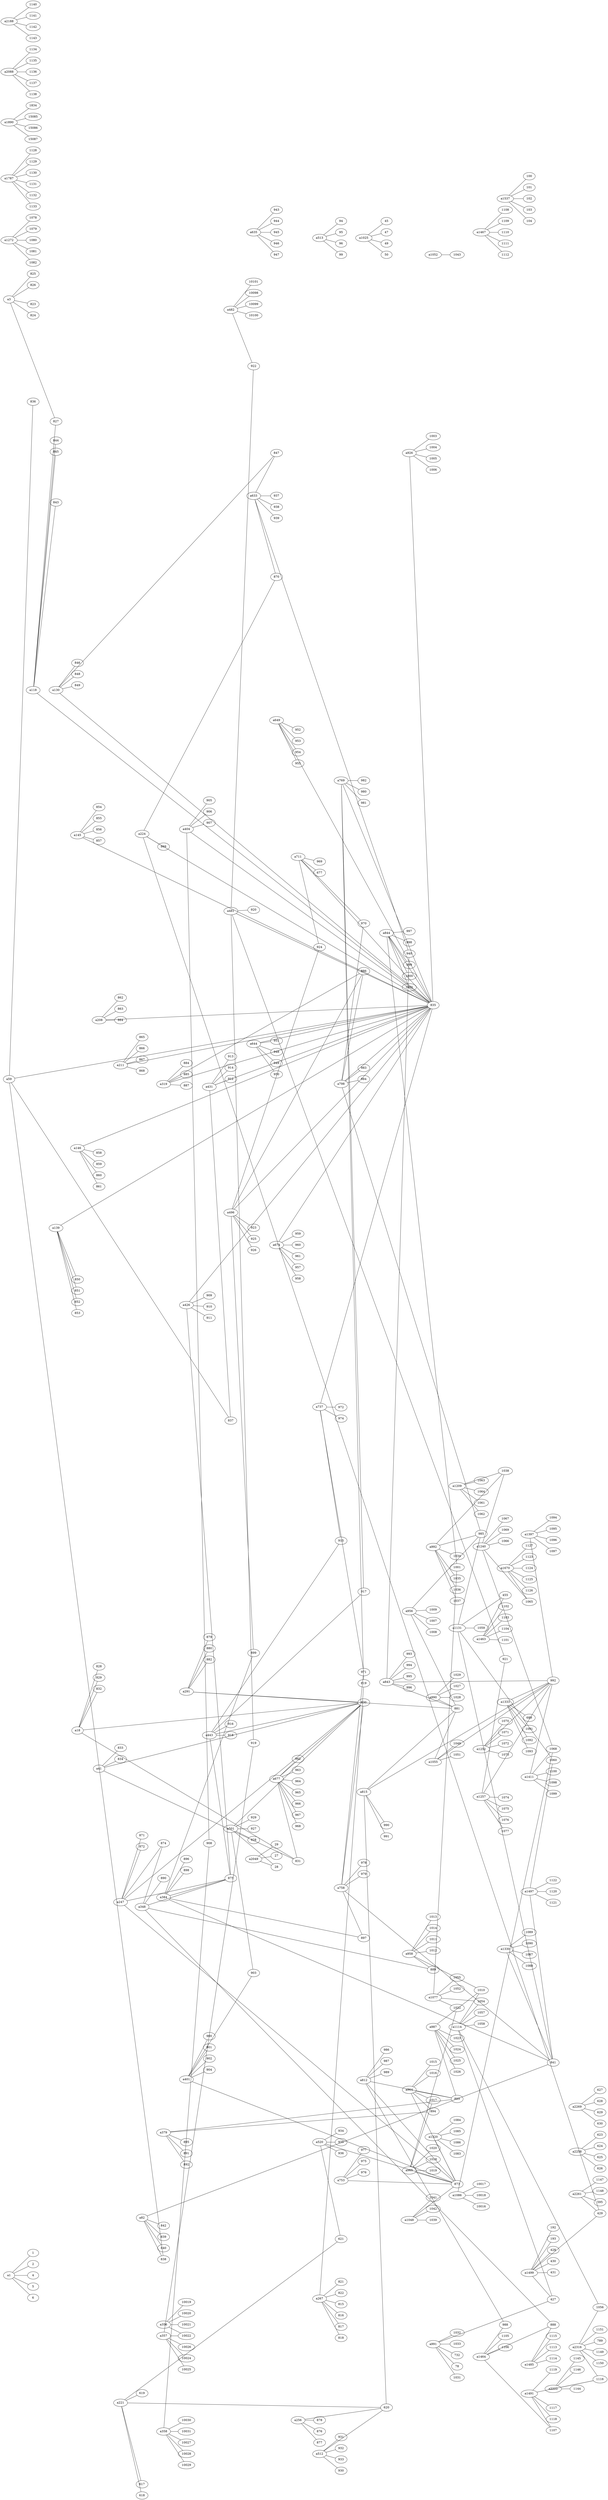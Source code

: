 strict graph  {
rankdir=LR;
splines=false;
a1 [date="4-2-1656", date_year=1656, nodeType=MARRIAGE_ACT, x="1162.8374771255285", y="-270.60106187572603"];
a3 [date="28-2-1656", date_year=1656, nodeType=MARRIAGE_ACT, x="395.0839399777151", y="1215.9357418215475"];
a18 [date="12-2-1657", date_year=1657, nodeType=MARRIAGE_ACT, x="-336.2658655195412", y="-189.06561343778077"];
a41 [date="28-7-1658", date_year=1658, nodeType=MARRIAGE_ACT, x="-234.6565651308664", y="-288.06565781788595"];
a59 [date="20-4-1659", date_year=1659, nodeType=MARRIAGE_ACT, x="381.2979668983057", y="-638.311721463952"];
a82 [date="20-1-1660", date_year=1660, nodeType=MARRIAGE_ACT, x="570.2288547401499", y="-651.5505362615447"];
a118 [date="17-8-1661", date_year=1661, nodeType=MARRIAGE_ACT, x="-426.08219604401677", y="611.5681069828435"];
a130 [date="14-2-1662", date_year=1662, nodeType=MARRIAGE_ACT, x="425.1033826595807", y="-614.2616440940843"];
a139 [date="6-8-1662", date_year=1662, nodeType=MARRIAGE_ACT, x="-472.8779526336558", y="593.7242721326995"];
a145 [date="9-4-1663", date_year=1663, nodeType=MARRIAGE_ACT, x="1145.5454385739417", y="-445.962530362852"];
a146 [date="9-4-1663", date_year=1663, nodeType=MARRIAGE_ACT, x="1056.9923352093206", y="-446.24999627667955"];
a208 [date="13-12-1665", date_year=1665, nodeType=MARRIAGE_ACT, x="320.7015997125468", y="1237.9174265703982"];
a211 [date="7-1-1666", date_year=1666, nodeType=MARRIAGE_ACT, x="-381.2447363160336", y="-49.84140376900814"];
a221 [date="23-9-1666", date_year=1666, nodeType=MARRIAGE_ACT, x="681.9309744453387", y="1114.000434758109"];
a224 [date="14-3-1667", date_year=1667, nodeType=MARRIAGE_ACT, x="-453.15473613786037", y="120.14455198023364"];
a247 [date="4-10-1668", date_year=1668, nodeType=MARRIAGE_ACT, x="1431.3603419207616", y="116.74713180875125"];
a256 [date="1-7-1669", date_year=1669, nodeType=MARRIAGE_ACT, x="-75.24500938464143", y="1149.1381782444514"];
a267 [date="25-2-1670", date_year=1670, nodeType=MARRIAGE_ACT, x="756.209585390214", y="-608.4319691903032"];
a291 [date="13-7-1671", date_year=1671, nodeType=MARRIAGE_ACT, x="1356.780823674696", y="557.6083098311532"];
a319 [date="20-9-1673", date_year=1673, nodeType=MARRIAGE_ACT, x="-482.20705688095666", y="536.8760163019278"];
a348 [date="20-12-1674", date_year=1674, nodeType=MARRIAGE_ACT, x="1448.7428541105287", y="156.78943643793352"];
a356 [date="25-2-1675", date_year=1675, nodeType=MARRIAGE_ACT, x="-207.2296217998205", y="908.7359883364278"];
a357 [date="25-2-1675", date_year=1675, nodeType=MARRIAGE_ACT, x="1020.054712362867", y="1082.197156078246"];
a358 [date="26-2-1675", date_year=1675, nodeType=MARRIAGE_ACT, x="1244.8046601162605", y="-172.17848644334146"];
a379 [date="19-4-1676", date_year=1676, nodeType=MARRIAGE_ACT, x="713.1752932556482", y="-636.9501201118479"];
a384 [date="17-8-1676", date_year=1676, nodeType=MARRIAGE_ACT, x="1408.7234333376882", y="2.7194444772208612"];
a401 [date="22-4-1677", date_year=1677, nodeType=MARRIAGE_ACT, x="532.5743104197388", y="-532.649459971467"];
a404 [date="30-5-1677", date_year=1677, nodeType=MARRIAGE_ACT, x="-432.2682501459956", y="400.8544591873514"];
a426 [date="28-12-1677", date_year=1677, nodeType=MARRIAGE_ACT, x="1333.9786709461823", y="-122.0537671545166"];
a431 [date="14-3-1678", date_year=1678, nodeType=MARRIAGE_ACT, x="-107.2616386117146", y="-397.8810675478836"];
a443 [date="20-7-1678", date_year=1678, nodeType=MARRIAGE_ACT, x="187.80199168483995", y="-614.0824900092234"];
a481 [date="11-5-1679", date_year=1679, nodeType=MARRIAGE_ACT, x="-342.7160219747267", y="697.3489877755763"];
a482 [date="11-5-1679", date_year=1679, nodeType=MARRIAGE_ACT, x="1198.4567838792711", y="976.0829968921236"];
a496 [date="18-9-1679", date_year=1679, nodeType=MARRIAGE_ACT, x="532.3565342281361", y="1300.0"];
a501 [date="22-11-1679", date_year=1679, nodeType=MARRIAGE_ACT, x="1309.6850071732583", y="308.32793726992577"];
a512 [date="9-5-1680", date_year=1680, nodeType=MARRIAGE_ACT, x="1136.5588425125543", y="1105.6791456349988"];
a513 [date="23-6-1680", date_year=1680, nodeType=MARRIAGE_ACT, x="-224.46416470738893", y="-430.126074530118"];
a520 [date="16-7-1680", date_year=1680, nodeType=MARRIAGE_ACT, x="-290.0809389962126", y="765.2829036616613"];
a633 [date="1-8-1683", date_year=1683, nodeType=MARRIAGE_ACT, x="-486.7602265685332", y="379.3476193046328"];
a635 [date="9-9-1683", date_year=1683, nodeType=MARRIAGE_ACT, x="1084.7732067274255", y="1118.0734789126232"];
a644 [date="27-12-1683", date_year=1683, nodeType=MARRIAGE_ACT, x="1376.957680877856", y="697.9123223204856"];
a649 [date="7-2-1684", date_year=1684, nodeType=MARRIAGE_ACT, x="-370.04709057436753", y="91.58670923523908"];
a674 [date="28-8-1684", date_year=1684, nodeType=MARRIAGE_ACT, x="-278.187137672773", y="940.0437249856005"];
a677 [date="2-9-1684", date_year=1684, nodeType=MARRIAGE_ACT, x="1372.1410577187617", y="-63.317902833197024"];
a711 [date="28-8-1685", date_year=1685, nodeType=MARRIAGE_ACT, x="789.0205873703865", y="1214.9083647136006"];
a737 [date="22-6-1686", date_year=1686, nodeType=MARRIAGE_ACT, x="219.66702424693415", y="-516.1890592087353"];
a753 [date="19-1-1687", date_year=1687, nodeType=MARRIAGE_ACT, x="-181.8559592468174", y="1083.6227809641737"];
a758 [date="26-2-1687", date_year=1687, nodeType=MARRIAGE_ACT, x="176.46659073945295", y="-598.4609129868647"];
a769 [date="19-5-1687", date_year=1687, nodeType=MARRIAGE_ACT, x="973.9276007121077", y="-533.6038437767875"];
a798 [date="27-11-1687", date_year=1687, nodeType=MARRIAGE_ACT, x="1303.3492124447287", y="735.5796607176139"];
a812 [date="27-4-1688", date_year=1688, nodeType=MARRIAGE_ACT, x="872.5969171154101", y="-559.0612433232958"];
a815 [date="3-5-1688", date_year=1688, nodeType=MARRIAGE_ACT, x="-392.0189027545654", y="38.39921464677889"];
a843 [date="26-7-1689", date_year=1689, nodeType=MARRIAGE_ACT, x="-404.45144835459087", y="-112.70551722726901"];
a844 [date="9-8-1689", date_year=1689, nodeType=MARRIAGE_ACT, x="1238.8051164988015", y="608.0329479378693"];
a926 [date="29-11-1691", date_year=1691, nodeType=MARRIAGE_ACT, x="-230.3229784308886", y="-160.96573908199974"];
a956 [date="30-5-1693", date_year=1693, nodeType=MARRIAGE_ACT, x="510.12189739767814", y="1210.0029607045635"];
a958 [date="12-7-1693", date_year=1693, nodeType=MARRIAGE_ACT, x="-456.48217869290545", y="215.06076981550873"];
a964 [date="11-8-1693", date_year=1693, nodeType=MARRIAGE_ACT, x="230.36077955961377", y="1255.7481687862596"];
a965 [date="11-8-1693", date_year=1693, nodeType=MARRIAGE_ACT, x="1063.2806381071373", y="1118.7310001373548"];
a987 [date="3-5-1694", date_year=1694, nodeType=MARRIAGE_ACT, x="-91.52913829349234", y="1017.9940928336177"];
a990 [date="9-6-1694", date_year=1694, nodeType=MARRIAGE_ACT, x="202.88671645012732", y="1162.061074883725"];
a991 [date="17-6-1694", date_year=1694, nodeType=MARRIAGE_ACT, x="1383.6672668735505", y="320.5975705024081"];
a992 [date="26-7-1694", date_year=1694, nodeType=MARRIAGE_ACT, x="1304.515321248687", y="-304.3846802574476"];
a1025 [date="27-5-1688", date_year=1688, nodeType=MARRIAGE_ACT, x="498.9049925503757", y="-643.1494691118064"];
a1048 [date="29-3-1693", date_year=1693, nodeType=MARRIAGE_ACT, x="24.12679269880755", y="1175.959756305528"];
a1052 [date="19-3-1694", date_year=1694, nodeType=MARRIAGE_ACT, x="736.3256565352426", y="1241.630425669043"];
a1055 [date="29-9-1694", date_year=1694, nodeType=MARRIAGE_ACT, x="-444.44966261774823", y="525.8252076824135"];
a1077 [date="18-6-1699", date_year=1699, nodeType=MARRIAGE_ACT, x="1157.5964881488903", y="970.6239100252317"];
a1086 [date="17-10-1795", date_year=1795, nodeType=MARRIAGE_ACT, x="-110.19785391969856", y="931.5518126980727"];
a1114 [date="27-11-1696", date_year=1696, nodeType=MARRIAGE_ACT, x="1365.0944481620159", y="819.9452807067136"];
a1131 [date="28-9-1697", date_year=1697, nodeType=MARRIAGE_ACT, x="1440.4677539013687", y="284.82420249759986"];
a1209 [date="31-5-1700", date_year=1700, nodeType=MARRIAGE_ACT, x="1192.6020373768538", y="1047.8989672304688"];
a1240 [date="13-5-1701", date_year=1701, nodeType=MARRIAGE_ACT, x="243.67415445841698", y="-636.9519771577359"];
a1252 [date="23-11-1701", date_year=1701, nodeType=MARRIAGE_ACT, x="-451.5017434131139", y="316.10977244791616"];
a1257 [date="15-12-1701", date_year=1701, nodeType=MARRIAGE_ACT, x="837.2338736265039", y="1177.520953961586"];
a1272 [date="2-8-1702", date_year=1702, nodeType=MARRIAGE_ACT, x="600.8469250433093", y="-571.5732038864113"];
a1320 [date="13-10-1703", date_year=1703, nodeType=MARRIAGE_ACT, x="656.900772052939", y="1248.325256358279"];
a1330 [date="15-2-1704", date_year=1704, nodeType=MARRIAGE_ACT, x="-14.72682026142536", y="1031.215133833691"];
a1333 [date="7-4-1704", date_year=1704, nodeType=MARRIAGE_ACT, x="1181.1588491609903", y="-345.9771314073107"];
a1397 [date="19-3-1706", date_year=1706, nodeType=MARRIAGE_ACT, x="-276.7343000360489", y="-339.5457817330316"];
a1411 [date="6-7-1706", date_year=1706, nodeType=MARRIAGE_ACT, x="973.0906719961431", y="-456.33795946298255"];
a1463 [date="6-10-1707", date_year=1707, nodeType=MARRIAGE_ACT, x="1299.7366956056958", y="936.8621399401252"];
a1464 [date="25-10-1707", date_year=1707, nodeType=MARRIAGE_ACT, x="847.0707013637227", y="-594.0509442786529"];
a1467 [date="28-11-1707", date_year=1707, nodeType=MARRIAGE_ACT, x="1417.8570073754017", y="201.26103660344023"];
a1485 [date="13-5-1708", date_year=1708, nodeType=MARRIAGE_ACT, x="8.686540854542045", y="-438.4660902431217"];
a1491 [date="25-7-1708", date_year=1708, nodeType=MARRIAGE_ACT, x="-363.39009543212626", y="194.34334679687578"];
a1497 [date="8-7-1708", date_year=1708, nodeType=MARRIAGE_ACT, x="-372.6188463238607", y="269.8578781080521"];
a1499 [date="29-8-1708", date_year=1708, nodeType=MARRIAGE_ACT, x="74.4219163697527", y="1121.9911773315207"];
a1537 [date="12-5-1716", date_year=1716, nodeType=MARRIAGE_ACT, x="1293.7921174325766", y="853.6143726755433"];
a1670 [date="21-4-1716", date_year=1716, nodeType=MARRIAGE_ACT, x="963.8712716093571", y="-548.1750451694448"];
a1787 [date="18-5-1718", date_year=1718, nodeType=MARRIAGE_ACT, x="24.7032798083128", y="-529.6156374517363"];
a1890 [date="25-1-1720", date_year=1720, nodeType=MARRIAGE_ACT, x="123.86377139731587", y="1220.8739663291854"];
a2049 [date="11-9-1721", date_year=1721, nodeType=MARRIAGE_ACT, x="-379.34991351627764", y="735.1644094451183"];
a2088 [date="23-9-1726", date_year=1726, nodeType=MARRIAGE_ACT, x="1325.973562464169", y="760.9375498795735"];
a2188 [date="9-1-1729", date_year=1729, nodeType=MARRIAGE_ACT, x="1410.8993710853385", y="352.4361236237148"];
a2222 [date="18-2-1725", date_year=1725, nodeType=MARRIAGE_ACT, x="1442.9667973545925", y="540.5538469025873"];
a2258 [date="12-2-1730", date_year=1730, nodeType=MARRIAGE_ACT, x="-341.67705268297607", y="-309.8739390397768"];
a2261 [date="20-2-1730", date_year=1730, nodeType=MARRIAGE_ACT, x="330.73092612357357", y="-621.8403053529562"];
a2269 [date="19-3-1730", date_year=1730, nodeType=MARRIAGE_ACT, x="571.965990003884", y="1242.0256821529347"];
a2316 [date="29-7-1730", date_year=1730, nodeType=MARRIAGE_ACT, x="-117.78469057710788", y="-498.9484461609229"];
a3 -- a118  [style=invis, weight=1];
a18 -- a247  [style=invis, weight=1];
a18 -- a758  [style=invis, weight=1];
a18 -- a677  [style=invis, weight=2];
a18 -- a41  [style=invis, weight=2];
a18 -- a443  [style=invis, weight=1];
a18 -- a501  [style=invis, weight=1];
a18 -- a291  [style=invis, weight=1];
a41 -- a247  [style=invis, weight=1];
a41 -- a758  [style=invis, weight=1];
a41 -- a677  [style=invis, weight=2];
a41 -- a443  [style=invis, weight=1];
a41 -- a501  [style=invis, weight=1];
a41 -- a291  [style=invis, weight=1];
a59 -- a211  [style=invis, weight=1];
a59 -- a130  [style=invis, weight=1];
a59 -- a208  [style=invis, weight=1];
a59 -- a711  [style=invis, weight=1];
a59 -- a481  [style=invis, weight=1];
a59 -- a798  [style=invis, weight=1];
a59 -- a644  [style=invis, weight=1];
a59 -- a737  [style=invis, weight=1];
a59 -- a145  [style=invis, weight=1];
a59 -- a431  [style=invis, weight=2];
a59 -- a769  [style=invis, weight=1];
a59 -- a82  [style=invis, weight=1];
a59 -- a224  [style=invis, weight=1];
a59 -- a146  [style=invis, weight=1];
a59 -- a118  [style=invis, weight=1];
a59 -- a496  [style=invis, weight=1];
a59 -- a319  [style=invis, weight=1];
a59 -- a426  [style=invis, weight=1];
a59 -- a674  [style=invis, weight=1];
a59 -- a649  [style=invis, weight=1];
a59 -- a926  [style=invis, weight=1];
a59 -- a139  [style=invis, weight=1];
a59 -- a844  [style=invis, weight=1];
a59 -- a404  [style=invis, weight=1];
a82 -- a1330  [style=invis, weight=1];
a82 -- a384  [style=invis, weight=1];
a82 -- a758  [style=invis, weight=1];
a82 -- a1131  [style=invis, weight=1];
a82 -- a1497  [style=invis, weight=1];
a118 -- a211  [style=invis, weight=1];
a118 -- a130  [style=invis, weight=1];
a118 -- a208  [style=invis, weight=1];
a118 -- a711  [style=invis, weight=1];
a118 -- a481  [style=invis, weight=1];
a118 -- a798  [style=invis, weight=1];
a118 -- a644  [style=invis, weight=1];
a118 -- a737  [style=invis, weight=1];
a118 -- a431  [style=invis, weight=1];
a118 -- a145  [style=invis, weight=1];
a118 -- a769  [style=invis, weight=1];
a118 -- a224  [style=invis, weight=1];
a118 -- a146  [style=invis, weight=1];
a118 -- a496  [style=invis, weight=1];
a118 -- a319  [style=invis, weight=1];
a118 -- a426  [style=invis, weight=1];
a118 -- a674  [style=invis, weight=1];
a118 -- a649  [style=invis, weight=1];
a118 -- a926  [style=invis, weight=1];
a118 -- a139  [style=invis, weight=1];
a118 -- a844  [style=invis, weight=1];
a118 -- a404  [style=invis, weight=1];
a130 -- a211  [style=invis, weight=1];
a130 -- a633  [style=invis, weight=1];
a130 -- a208  [style=invis, weight=1];
a130 -- a711  [style=invis, weight=1];
a130 -- a481  [style=invis, weight=1];
a130 -- a798  [style=invis, weight=1];
a130 -- a644  [style=invis, weight=1];
a130 -- a737  [style=invis, weight=1];
a130 -- a431  [style=invis, weight=1];
a130 -- a145  [style=invis, weight=1];
a130 -- a769  [style=invis, weight=1];
a130 -- a224  [style=invis, weight=1];
a130 -- a146  [style=invis, weight=1];
a130 -- a496  [style=invis, weight=1];
a130 -- a319  [style=invis, weight=1];
a130 -- a426  [style=invis, weight=1];
a130 -- a674  [style=invis, weight=1];
a130 -- a649  [style=invis, weight=1];
a130 -- a926  [style=invis, weight=1];
a130 -- a139  [style=invis, weight=1];
a130 -- a844  [style=invis, weight=1];
a130 -- a404  [style=invis, weight=1];
a139 -- a211  [style=invis, weight=1];
a139 -- a208  [style=invis, weight=1];
a139 -- a711  [style=invis, weight=1];
a139 -- a481  [style=invis, weight=1];
a139 -- a798  [style=invis, weight=1];
a139 -- a644  [style=invis, weight=1];
a139 -- a737  [style=invis, weight=1];
a139 -- a431  [style=invis, weight=1];
a139 -- a145  [style=invis, weight=1];
a139 -- a769  [style=invis, weight=1];
a139 -- a224  [style=invis, weight=1];
a139 -- a146  [style=invis, weight=1];
a139 -- a496  [style=invis, weight=1];
a139 -- a319  [style=invis, weight=1];
a139 -- a426  [style=invis, weight=1];
a139 -- a674  [style=invis, weight=1];
a139 -- a649  [style=invis, weight=1];
a139 -- a926  [style=invis, weight=1];
a139 -- a844  [style=invis, weight=1];
a139 -- a404  [style=invis, weight=1];
a145 -- a211  [style=invis, weight=1];
a145 -- a208  [style=invis, weight=1];
a145 -- a711  [style=invis, weight=1];
a145 -- a481  [style=invis, weight=1];
a145 -- a798  [style=invis, weight=1];
a145 -- a644  [style=invis, weight=1];
a145 -- a737  [style=invis, weight=1];
a145 -- a431  [style=invis, weight=1];
a145 -- a769  [style=invis, weight=1];
a145 -- a224  [style=invis, weight=1];
a145 -- a146  [style=invis, weight=1];
a145 -- a496  [style=invis, weight=1];
a145 -- a319  [style=invis, weight=1];
a145 -- a426  [style=invis, weight=1];
a145 -- a674  [style=invis, weight=1];
a145 -- a649  [style=invis, weight=1];
a145 -- a926  [style=invis, weight=1];
a145 -- a844  [style=invis, weight=1];
a145 -- a404  [style=invis, weight=1];
a146 -- a211  [style=invis, weight=1];
a146 -- a208  [style=invis, weight=1];
a146 -- a711  [style=invis, weight=1];
a146 -- a481  [style=invis, weight=1];
a146 -- a798  [style=invis, weight=1];
a146 -- a644  [style=invis, weight=1];
a146 -- a737  [style=invis, weight=1];
a146 -- a431  [style=invis, weight=1];
a146 -- a769  [style=invis, weight=1];
a146 -- a224  [style=invis, weight=1];
a146 -- a496  [style=invis, weight=1];
a146 -- a319  [style=invis, weight=1];
a146 -- a426  [style=invis, weight=1];
a146 -- a674  [style=invis, weight=1];
a146 -- a649  [style=invis, weight=1];
a146 -- a926  [style=invis, weight=1];
a146 -- a844  [style=invis, weight=1];
a146 -- a404  [style=invis, weight=1];
a208 -- a211  [style=invis, weight=1];
a208 -- a711  [style=invis, weight=1];
a208 -- a481  [style=invis, weight=1];
a208 -- a798  [style=invis, weight=1];
a208 -- a644  [style=invis, weight=1];
a208 -- a737  [style=invis, weight=1];
a208 -- a431  [style=invis, weight=1];
a208 -- a769  [style=invis, weight=1];
a208 -- a224  [style=invis, weight=1];
a208 -- a496  [style=invis, weight=1];
a208 -- a319  [style=invis, weight=1];
a208 -- a426  [style=invis, weight=1];
a208 -- a674  [style=invis, weight=1];
a208 -- a649  [style=invis, weight=1];
a208 -- a926  [style=invis, weight=1];
a208 -- a844  [style=invis, weight=1];
a208 -- a404  [style=invis, weight=1];
a211 -- a711  [style=invis, weight=1];
a211 -- a481  [style=invis, weight=1];
a211 -- a798  [style=invis, weight=1];
a211 -- a644  [style=invis, weight=1];
a211 -- a737  [style=invis, weight=1];
a211 -- a431  [style=invis, weight=1];
a211 -- a769  [style=invis, weight=1];
a211 -- a224  [style=invis, weight=1];
a211 -- a496  [style=invis, weight=1];
a211 -- a319  [style=invis, weight=1];
a211 -- a426  [style=invis, weight=1];
a211 -- a674  [style=invis, weight=1];
a211 -- a649  [style=invis, weight=1];
a211 -- a926  [style=invis, weight=1];
a211 -- a844  [style=invis, weight=1];
a211 -- a404  [style=invis, weight=1];
a221 -- a815  [style=invis, weight=1];
a221 -- a520  [style=invis, weight=1];
a221 -- a512  [style=invis, weight=1];
a221 -- a256  [style=invis, weight=1];
a224 -- a633  [style=invis, weight=1];
a224 -- a2261  [style=invis, weight=1];
a224 -- a711  [style=invis, weight=1];
a224 -- a481  [style=invis, weight=1];
a224 -- a798  [style=invis, weight=1];
a224 -- a644  [style=invis, weight=1];
a224 -- a737  [style=invis, weight=1];
a224 -- a431  [style=invis, weight=1];
a224 -- a769  [style=invis, weight=1];
a224 -- a496  [style=invis, weight=1];
a224 -- a319  [style=invis, weight=1];
a224 -- a1499  [style=invis, weight=1];
a224 -- a426  [style=invis, weight=1];
a224 -- a674  [style=invis, weight=1];
a224 -- a649  [style=invis, weight=1];
a224 -- a926  [style=invis, weight=1];
a224 -- a844  [style=invis, weight=1];
a224 -- a404  [style=invis, weight=1];
a247 -- a758  [style=invis, weight=1];
a247 -- a348  [style=invis, weight=2];
a247 -- a443  [style=invis, weight=2];
a247 -- a401  [style=invis, weight=1];
a247 -- a501  [style=invis, weight=1];
a247 -- a753  [style=invis, weight=1];
a247 -- a291  [style=invis, weight=1];
a247 -- a965  [style=invis, weight=1];
a247 -- a384  [style=invis, weight=1];
a247 -- a677  [style=invis, weight=1];
a247 -- a964  [style=invis, weight=1];
a247 -- a426  [style=invis, weight=1];
a247 -- a812  [style=invis, weight=1];
a247 -- a520  [style=invis, weight=1];
a247 -- a1048  [style=invis, weight=1];
a247 -- a1320  [style=invis, weight=1];
a256 -- a815  [style=invis, weight=1];
a256 -- a512  [style=invis, weight=1];
a267 -- a769  [style=invis, weight=1];
a291 -- a843  [style=invis, weight=1];
a291 -- a758  [style=invis, weight=1];
a291 -- a815  [style=invis, weight=1];
a291 -- a677  [style=invis, weight=1];
a291 -- a443  [style=invis, weight=1];
a291 -- a956  [style=invis, weight=1];
a291 -- a1055  [style=invis, weight=1];
a291 -- a501  [style=invis, weight=1];
a291 -- a990  [style=invis, weight=1];
a319 -- a711  [style=invis, weight=1];
a319 -- a481  [style=invis, weight=1];
a319 -- a798  [style=invis, weight=2];
a319 -- a644  [style=invis, weight=1];
a319 -- a737  [style=invis, weight=1];
a319 -- a431  [style=invis, weight=1];
a319 -- a769  [style=invis, weight=1];
a319 -- a496  [style=invis, weight=2];
a319 -- a426  [style=invis, weight=1];
a319 -- a674  [style=invis, weight=1];
a319 -- a649  [style=invis, weight=1];
a319 -- a926  [style=invis, weight=1];
a319 -- a844  [style=invis, weight=1];
a319 -- a404  [style=invis, weight=1];
a348 -- a384  [style=invis, weight=1];
a348 -- a1464  [style=invis, weight=1];
a348 -- a958  [style=invis, weight=1];
a348 -- a426  [style=invis, weight=1];
a348 -- a443  [style=invis, weight=1];
a348 -- a1485  [style=invis, weight=1];
a356 -- a357  [style=invis, weight=1];
a357 -- a481  [style=invis, weight=1];
a358 -- a404  [style=invis, weight=1];
a379 -- a812  [style=invis, weight=1];
a379 -- a964  [style=invis, weight=2];
a379 -- a987  [style=invis, weight=1];
a384 -- a1330  [style=invis, weight=1];
a384 -- a758  [style=invis, weight=2];
a384 -- a1131  [style=invis, weight=1];
a384 -- a426  [style=invis, weight=1];
a384 -- a1497  [style=invis, weight=1];
a384 -- a443  [style=invis, weight=1];
a384 -- a496  [style=invis, weight=1];
a401 -- a753  [style=invis, weight=1];
a401 -- a965  [style=invis, weight=1];
a401 -- a964  [style=invis, weight=1];
a401 -- a812  [style=invis, weight=1];
a401 -- a520  [style=invis, weight=1];
a401 -- a1048  [style=invis, weight=1];
a401 -- a501  [style=invis, weight=1];
a401 -- a1320  [style=invis, weight=1];
a404 -- a711  [style=invis, weight=1];
a404 -- a481  [style=invis, weight=1];
a404 -- a798  [style=invis, weight=1];
a404 -- a644  [style=invis, weight=1];
a404 -- a737  [style=invis, weight=1];
a404 -- a431  [style=invis, weight=1];
a404 -- a769  [style=invis, weight=1];
a404 -- a496  [style=invis, weight=1];
a404 -- a426  [style=invis, weight=1];
a404 -- a674  [style=invis, weight=1];
a404 -- a649  [style=invis, weight=1];
a404 -- a926  [style=invis, weight=1];
a404 -- a844  [style=invis, weight=1];
a426 -- a711  [style=invis, weight=1];
a426 -- a481  [style=invis, weight=1];
a426 -- a443  [style=invis, weight=1];
a426 -- a798  [style=invis, weight=1];
a426 -- a644  [style=invis, weight=1];
a426 -- a737  [style=invis, weight=1];
a426 -- a431  [style=invis, weight=1];
a426 -- a769  [style=invis, weight=1];
a426 -- a496  [style=invis, weight=1];
a426 -- a674  [style=invis, weight=1];
a426 -- a649  [style=invis, weight=1];
a426 -- a926  [style=invis, weight=1];
a426 -- a844  [style=invis, weight=1];
a431 -- a711  [style=invis, weight=1];
a431 -- a481  [style=invis, weight=1];
a431 -- a798  [style=invis, weight=1];
a431 -- a644  [style=invis, weight=1];
a431 -- a737  [style=invis, weight=1];
a431 -- a769  [style=invis, weight=1];
a431 -- a496  [style=invis, weight=1];
a431 -- a674  [style=invis, weight=1];
a431 -- a649  [style=invis, weight=1];
a431 -- a926  [style=invis, weight=1];
a431 -- a844  [style=invis, weight=1];
a443 -- a758  [style=invis, weight=1];
a443 -- a769  [style=invis, weight=1];
a443 -- a677  [style=invis, weight=1];
a443 -- a501  [style=invis, weight=1];
a443 -- a737  [style=invis, weight=1];
a481 -- a1257  [style=invis, weight=1];
a481 -- a482  [style=invis, weight=1];
a481 -- a711  [style=invis, weight=1];
a481 -- a798  [style=invis, weight=1];
a481 -- a644  [style=invis, weight=1];
a481 -- a737  [style=invis, weight=1];
a481 -- a769  [style=invis, weight=1];
a481 -- a496  [style=invis, weight=1];
a481 -- a674  [style=invis, weight=1];
a481 -- a649  [style=invis, weight=1];
a481 -- a926  [style=invis, weight=1];
a481 -- a844  [style=invis, weight=1];
a496 -- a711  [style=invis, weight=2];
a496 -- a798  [style=invis, weight=2];
a496 -- a644  [style=invis, weight=1];
a496 -- a737  [style=invis, weight=1];
a496 -- a769  [style=invis, weight=1];
a496 -- a674  [style=invis, weight=1];
a496 -- a649  [style=invis, weight=1];
a496 -- a926  [style=invis, weight=1];
a496 -- a844  [style=invis, weight=1];
a501 -- a758  [style=invis, weight=1];
a501 -- a677  [style=invis, weight=1];
a501 -- a2049  [style=invis, weight=1];
a512 -- a815  [style=invis, weight=1];
a520 -- a753  [style=invis, weight=1];
a520 -- a965  [style=invis, weight=1];
a520 -- a964  [style=invis, weight=1];
a520 -- a812  [style=invis, weight=1];
a520 -- a1048  [style=invis, weight=1];
a520 -- a1320  [style=invis, weight=1];
a633 -- a843  [style=invis, weight=1];
a644 -- a711  [style=invis, weight=1];
a644 -- a798  [style=invis, weight=1];
a644 -- a737  [style=invis, weight=1];
a644 -- a769  [style=invis, weight=1];
a644 -- a674  [style=invis, weight=1];
a644 -- a649  [style=invis, weight=1];
a644 -- a926  [style=invis, weight=1];
a644 -- a844  [style=invis, weight=1];
a649 -- a711  [style=invis, weight=1];
a649 -- a798  [style=invis, weight=1];
a649 -- a737  [style=invis, weight=1];
a649 -- a769  [style=invis, weight=1];
a649 -- a674  [style=invis, weight=1];
a649 -- a926  [style=invis, weight=1];
a649 -- a844  [style=invis, weight=1];
a674 -- a711  [style=invis, weight=1];
a674 -- a798  [style=invis, weight=1];
a674 -- a737  [style=invis, weight=1];
a674 -- a769  [style=invis, weight=1];
a674 -- a926  [style=invis, weight=1];
a674 -- a844  [style=invis, weight=1];
a677 -- a758  [style=invis, weight=1];
a711 -- a798  [style=invis, weight=2];
a711 -- a737  [style=invis, weight=1];
a711 -- a769  [style=invis, weight=1];
a711 -- a926  [style=invis, weight=1];
a711 -- a844  [style=invis, weight=1];
a737 -- a758  [style=invis, weight=1];
a737 -- a798  [style=invis, weight=1];
a737 -- a769  [style=invis, weight=1];
a737 -- a926  [style=invis, weight=1];
a737 -- a844  [style=invis, weight=1];
a753 -- a965  [style=invis, weight=1];
a753 -- a964  [style=invis, weight=1];
a753 -- a812  [style=invis, weight=1];
a753 -- a1048  [style=invis, weight=1];
a753 -- a1320  [style=invis, weight=1];
a758 -- a1330  [style=invis, weight=1];
a758 -- a1131  [style=invis, weight=1];
a758 -- a1497  [style=invis, weight=1];
a769 -- a798  [style=invis, weight=1];
a769 -- a926  [style=invis, weight=1];
a769 -- a844  [style=invis, weight=1];
a798 -- a992  [style=invis, weight=1];
a798 -- a1131  [style=invis, weight=1];
a798 -- a926  [style=invis, weight=1];
a798 -- a956  [style=invis, weight=1];
a798 -- a844  [style=invis, weight=1];
a812 -- a965  [style=invis, weight=1];
a812 -- a1464  [style=invis, weight=1];
a812 -- a964  [style=invis, weight=2];
a812 -- a1048  [style=invis, weight=1];
a812 -- a1320  [style=invis, weight=1];
a812 -- a987  [style=invis, weight=1];
a815 -- a1257  [style=invis, weight=1];
a815 -- a843  [style=invis, weight=2];
a815 -- a1397  [style=invis, weight=1];
a815 -- a1252  [style=invis, weight=1];
a815 -- a1055  [style=invis, weight=2];
a815 -- a956  [style=invis, weight=1];
a815 -- a990  [style=invis, weight=1];
a815 -- a1333  [style=invis, weight=1];
a815 -- a1411  [style=invis, weight=1];
a843 -- a1257  [style=invis, weight=1];
a843 -- a1397  [style=invis, weight=1];
a843 -- a1252  [style=invis, weight=1];
a843 -- a1055  [style=invis, weight=2];
a843 -- a956  [style=invis, weight=1];
a843 -- a990  [style=invis, weight=1];
a843 -- a1333  [style=invis, weight=1];
a843 -- a1411  [style=invis, weight=1];
a844 -- a1077  [style=invis, weight=1];
a844 -- a926  [style=invis, weight=1];
a956 -- a992  [style=invis, weight=1];
a956 -- a1131  [style=invis, weight=1];
a956 -- a1055  [style=invis, weight=1];
a956 -- a990  [style=invis, weight=1];
a958 -- a1114  [style=invis, weight=1];
a958 -- a987  [style=invis, weight=1];
a964 -- a965  [style=invis, weight=2];
a964 -- a1048  [style=invis, weight=1];
a964 -- a1320  [style=invis, weight=1];
a964 -- a987  [style=invis, weight=1];
a965 -- a1077  [style=invis, weight=1];
a965 -- a1048  [style=invis, weight=1];
a965 -- a1320  [style=invis, weight=1];
a987 -- a1114  [style=invis, weight=1];
a990 -- a1055  [style=invis, weight=1];
a991 -- a1114  [style=invis, weight=1];
a991 -- a1499  [style=invis, weight=1];
a992 -- a1131  [style=invis, weight=1];
a992 -- a1240  [style=invis, weight=1];
a992 -- a1209  [style=invis, weight=1];
a1048 -- a1320  [style=invis, weight=1];
a1055 -- a1257  [style=invis, weight=1];
a1055 -- a1397  [style=invis, weight=1];
a1055 -- a1252  [style=invis, weight=1];
a1055 -- a1333  [style=invis, weight=1];
a1055 -- a1411  [style=invis, weight=1];
a1077 -- a1114  [style=invis, weight=1];
a1086 -- a1240  [style=invis, weight=1];
a1086 -- a1411  [style=invis, weight=1];
a1114 -- a1499  [style=invis, weight=1];
a1114 -- a2316  [style=invis, weight=1];
a1131 -- a1330  [style=invis, weight=1];
a1131 -- a1463  [style=invis, weight=1];
a1131 -- a1497  [style=invis, weight=2];
a1209 -- a1240  [style=invis, weight=1];
a1240 -- a1670  [style=invis, weight=1];
a1240 -- a1411  [style=invis, weight=1];
a1252 -- a1257  [style=invis, weight=1];
a1252 -- a1397  [style=invis, weight=1];
a1252 -- a1333  [style=invis, weight=1];
a1252 -- a1411  [style=invis, weight=1];
a1257 -- a1397  [style=invis, weight=1];
a1257 -- a1333  [style=invis, weight=1];
a1257 -- a1411  [style=invis, weight=1];
a1330 -- a1497  [style=invis, weight=1];
a1333 -- a1397  [style=invis, weight=1];
a1333 -- a1411  [style=invis, weight=1];
a1397 -- a1411  [style=invis, weight=1];
a1464 -- a1491  [style=invis, weight=1];
a1464 -- a1485  [style=invis, weight=1];
a1491 -- a2316  [style=invis, weight=1];
a1491 -- a2222  [style=invis, weight=1];
a1499 -- a2261  [style=invis, weight=1];
a2222 -- a2316  [style=invis, weight=1];
823;
a3 -- 823  [dir=none];
824;
a3 -- 824  [dir=none];
825;
a3 -- 825  [dir=none];
826;
a3 -- 826  [dir=none];
827;
a3 -- 827  [dir=none];
1;
a1 -- 1  [dir=none];
2;
a1 -- 2  [dir=none];
4;
a1 -- 4  [dir=none];
5;
a1 -- 5  [dir=none];
6;
a1 -- 6  [dir=none];
subgraph  {
rank=same;
a3;
a1;
}

828;
a18 -- 828  [dir=none];
829;
a18 -- 829  [dir=none];
830;
a18 -- 830  [dir=none];
831;
a18 -- 831  [dir=none];
832;
a18 -- 832  [dir=none];
subgraph  {
rank=same;
a18;
}

833;
a41 -- 833  [dir=none];
834;
a41 -- 834  [dir=none];
831;
a41 -- 831  [dir=none];
830;
a41 -- 830  [dir=none];
subgraph  {
rank=same;
a41;
}

835;
a59 -- 835  [dir=none];
836;
a59 -- 836  [dir=none];
837;
a59 -- 837  [dir=none];
838;
a59 -- 838  [dir=none];
subgraph  {
rank=same;
a59;
}

839;
a82 -- 839  [dir=none];
840;
a82 -- 840  [dir=none];
838;
a82 -- 838  [dir=none];
841;
a82 -- 841  [dir=none];
842;
a82 -- 842  [dir=none];
subgraph  {
rank=same;
a82;
}

843;
a118 -- 843  [dir=none];
844;
a118 -- 844  [dir=none];
835;
a118 -- 835  [dir=none];
845;
a118 -- 845  [dir=none];
827;
a118 -- 827  [dir=none];
subgraph  {
rank=same;
a118;
}

850;
a139 -- 850  [dir=none];
851;
a139 -- 851  [dir=none];
835;
a139 -- 835  [dir=none];
852;
a139 -- 852  [dir=none];
853;
a139 -- 853  [dir=none];
846;
a130 -- 846  [dir=none];
847;
a130 -- 847  [dir=none];
835;
a130 -- 835  [dir=none];
848;
a130 -- 848  [dir=none];
849;
a130 -- 849  [dir=none];
subgraph  {
rank=same;
a139;
a130;
}

854;
a145 -- 854  [dir=none];
855;
a145 -- 855  [dir=none];
856;
a145 -- 856  [dir=none];
835;
a145 -- 835  [dir=none];
857;
a145 -- 857  [dir=none];
858;
a146 -- 858  [dir=none];
859;
a146 -- 859  [dir=none];
835;
a146 -- 835  [dir=none];
860;
a146 -- 860  [dir=none];
861;
a146 -- 861  [dir=none];
subgraph  {
rank=same;
a145;
a146;
}

862;
a208 -- 862  [dir=none];
863;
a208 -- 863  [dir=none];
835;
a208 -- 835  [dir=none];
864;
a208 -- 864  [dir=none];
subgraph  {
rank=same;
a208;
}

617;
a221 -- 617  [dir=none];
618;
a221 -- 618  [dir=none];
619;
a221 -- 619  [dir=none];
620;
a221 -- 620  [dir=none];
621;
a221 -- 621  [dir=none];
865;
a211 -- 865  [dir=none];
866;
a211 -- 866  [dir=none];
835;
a211 -- 835  [dir=none];
867;
a211 -- 867  [dir=none];
868;
a211 -- 868  [dir=none];
subgraph  {
rank=same;
a221;
a211;
}

429;
a224 -- 429  [dir=none];
869;
a224 -- 869  [dir=none];
835;
a224 -- 835  [dir=none];
870;
a224 -- 870  [dir=none];
subgraph  {
rank=same;
a224;
}

871;
a247 -- 871  [dir=none];
872;
a247 -- 872  [dir=none];
873;
a247 -- 873  [dir=none];
874;
a247 -- 874  [dir=none];
875;
a247 -- 875  [dir=none];
830;
a247 -- 830  [dir=none];
subgraph  {
rank=same;
a247;
}

876;
a256 -- 876  [dir=none];
877;
a256 -- 877  [dir=none];
620;
a256 -- 620  [dir=none];
878;
a256 -- 878  [dir=none];
subgraph  {
rank=same;
a256;
}

815;
a267 -- 815  [dir=none];
816;
a267 -- 816  [dir=none];
817;
a267 -- 817  [dir=none];
818;
a267 -- 818  [dir=none];
819;
a267 -- 819  [dir=none];
821;
a267 -- 821  [dir=none];
822;
a267 -- 822  [dir=none];
subgraph  {
rank=same;
a267;
}

879;
a291 -- 879  [dir=none];
880;
a291 -- 880  [dir=none];
830;
a291 -- 830  [dir=none];
881;
a291 -- 881  [dir=none];
882;
a291 -- 882  [dir=none];
subgraph  {
rank=same;
a291;
}

884;
a319 -- 884  [dir=none];
885;
a319 -- 885  [dir=none];
835;
a319 -- 835  [dir=none];
886;
a319 -- 886  [dir=none];
887;
a319 -- 887  [dir=none];
subgraph  {
rank=same;
a319;
}

888;
a348 -- 888  [dir=none];
889;
a348 -- 889  [dir=none];
875;
a348 -- 875  [dir=none];
874;
a348 -- 874  [dir=none];
890;
a348 -- 890  [dir=none];
subgraph  {
rank=same;
a348;
}

10024;
a357 -- 10024  [dir=none];
10025;
a357 -- 10025  [dir=none];
919;
a357 -- 919  [dir=none];
10022;
a357 -- 10022  [dir=none];
10026;
a357 -- 10026  [dir=none];
10027;
a358 -- 10027  [dir=none];
10028;
a358 -- 10028  [dir=none];
10029;
a358 -- 10029  [dir=none];
10030;
a358 -- 10030  [dir=none];
10031;
a358 -- 10031  [dir=none];
908;
a358 -- 908  [dir=none];
10019;
a356 -- 10019  [dir=none];
10020;
a356 -- 10020  [dir=none];
10021;
a356 -- 10021  [dir=none];
10022;
a356 -- 10022  [dir=none];
subgraph  {
rank=same;
a357;
a358;
a356;
}

891;
a379 -- 891  [dir=none];
892;
a379 -- 892  [dir=none];
893;
a379 -- 893  [dir=none];
894;
a379 -- 894  [dir=none];
895;
a379 -- 895  [dir=none];
896;
a384 -- 896  [dir=none];
897;
a384 -- 897  [dir=none];
841;
a384 -- 841  [dir=none];
898;
a384 -- 898  [dir=none];
899;
a384 -- 899  [dir=none];
875;
a384 -- 875  [dir=none];
subgraph  {
rank=same;
a379;
a384;
}

875;
a426 -- 875  [dir=none];
909;
a426 -- 909  [dir=none];
835;
a426 -- 835  [dir=none];
910;
a426 -- 910  [dir=none];
911;
a426 -- 911  [dir=none];
905;
a404 -- 905  [dir=none];
906;
a404 -- 906  [dir=none];
835;
a404 -- 835  [dir=none];
907;
a404 -- 907  [dir=none];
908;
a404 -- 908  [dir=none];
900;
a401 -- 900  [dir=none];
901;
a401 -- 901  [dir=none];
902;
a401 -- 902  [dir=none];
903;
a401 -- 903  [dir=none];
904;
a401 -- 904  [dir=none];
873;
a401 -- 873  [dir=none];
subgraph  {
rank=same;
a426;
a404;
a401;
}

912;
a431 -- 912  [dir=none];
913;
a431 -- 913  [dir=none];
835;
a431 -- 835  [dir=none];
837;
a431 -- 837  [dir=none];
914;
a431 -- 914  [dir=none];
915;
a443 -- 915  [dir=none];
916;
a443 -- 916  [dir=none];
830;
a443 -- 830  [dir=none];
875;
a443 -- 875  [dir=none];
917;
a443 -- 917  [dir=none];
918;
a443 -- 918  [dir=none];
subgraph  {
rank=same;
a431;
a443;
}

923;
a496 -- 923  [dir=none];
924;
a496 -- 924  [dir=none];
835;
a496 -- 835  [dir=none];
886;
a496 -- 886  [dir=none];
925;
a496 -- 925  [dir=none];
926;
a496 -- 926  [dir=none];
899;
a496 -- 899  [dir=none];
927;
a501 -- 927  [dir=none];
28;
a501 -- 28  [dir=none];
928;
a501 -- 928  [dir=none];
830;
a501 -- 830  [dir=none];
929;
a501 -- 929  [dir=none];
903;
a501 -- 903  [dir=none];
919;
a481 -- 919  [dir=none];
920;
a481 -- 920  [dir=none];
921;
a481 -- 921  [dir=none];
922;
a481 -- 922  [dir=none];
835;
a481 -- 835  [dir=none];
10098;
a482 -- 10098  [dir=none];
10099;
a482 -- 10099  [dir=none];
922;
a482 -- 922  [dir=none];
10100;
a482 -- 10100  [dir=none];
10101;
a482 -- 10101  [dir=none];
subgraph  {
rank=same;
a496;
a501;
a481;
a482;
}

94;
a513 -- 94  [dir=none];
95;
a513 -- 95  [dir=none];
96;
a513 -- 96  [dir=none];
99;
a513 -- 99  [dir=none];
934;
a520 -- 934  [dir=none];
935;
a520 -- 935  [dir=none];
873;
a520 -- 873  [dir=none];
621;
a520 -- 621  [dir=none];
936;
a520 -- 936  [dir=none];
930;
a512 -- 930  [dir=none];
931;
a512 -- 931  [dir=none];
620;
a512 -- 620  [dir=none];
932;
a512 -- 932  [dir=none];
933;
a512 -- 933  [dir=none];
subgraph  {
rank=same;
a513;
a520;
a512;
}

948;
a644 -- 948  [dir=none];
949;
a644 -- 949  [dir=none];
950;
a644 -- 950  [dir=none];
835;
a644 -- 835  [dir=none];
951;
a644 -- 951  [dir=none];
943;
a635 -- 943  [dir=none];
944;
a635 -- 944  [dir=none];
945;
a635 -- 945  [dir=none];
946;
a635 -- 946  [dir=none];
947;
a635 -- 947  [dir=none];
937;
a633 -- 937  [dir=none];
938;
a633 -- 938  [dir=none];
939;
a633 -- 939  [dir=none];
847;
a633 -- 847  [dir=none];
870;
a633 -- 870  [dir=none];
940;
a633 -- 940  [dir=none];
subgraph  {
rank=same;
a644;
a635;
a633;
}

957;
a674 -- 957  [dir=none];
958;
a674 -- 958  [dir=none];
959;
a674 -- 959  [dir=none];
960;
a674 -- 960  [dir=none];
835;
a674 -- 835  [dir=none];
961;
a674 -- 961  [dir=none];
952;
a649 -- 952  [dir=none];
953;
a649 -- 953  [dir=none];
954;
a649 -- 954  [dir=none];
955;
a649 -- 955  [dir=none];
835;
a649 -- 835  [dir=none];
962;
a677 -- 962  [dir=none];
963;
a677 -- 963  [dir=none];
964;
a677 -- 964  [dir=none];
965;
a677 -- 965  [dir=none];
831;
a677 -- 831  [dir=none];
966;
a677 -- 966  [dir=none];
967;
a677 -- 967  [dir=none];
830;
a677 -- 830  [dir=none];
968;
a677 -- 968  [dir=none];
subgraph  {
rank=same;
a674;
a649;
a677;
}

969;
a711 -- 969  [dir=none];
924;
a711 -- 924  [dir=none];
970;
a711 -- 970  [dir=none];
677;
a711 -- 677  [dir=none];
835;
a711 -- 835  [dir=none];
subgraph  {
rank=same;
a711;
}

971;
a737 -- 971  [dir=none];
972;
a737 -- 972  [dir=none];
835;
a737 -- 835  [dir=none];
915;
a737 -- 915  [dir=none];
974;
a737 -- 974  [dir=none];
subgraph  {
rank=same;
a737;
}

975;
a753 -- 975  [dir=none];
976;
a753 -- 976  [dir=none];
873;
a753 -- 873  [dir=none];
977;
a753 -- 977  [dir=none];
978;
a758 -- 978  [dir=none];
979;
a758 -- 979  [dir=none];
830;
a758 -- 830  [dir=none];
841;
a758 -- 841  [dir=none];
971;
a758 -- 971  [dir=none];
897;
a758 -- 897  [dir=none];
983;
a798 -- 983  [dir=none];
984;
a798 -- 984  [dir=none];
835;
a798 -- 835  [dir=none];
886;
a798 -- 886  [dir=none];
970;
a798 -- 970  [dir=none];
985;
a798 -- 985  [dir=none];
980;
a769 -- 980  [dir=none];
981;
a769 -- 981  [dir=none];
917;
a769 -- 917  [dir=none];
835;
a769 -- 835  [dir=none];
819;
a769 -- 819  [dir=none];
982;
a769 -- 982  [dir=none];
subgraph  {
rank=same;
a753;
a758;
a798;
a769;
}

986;
a812 -- 986  [dir=none];
987;
a812 -- 987  [dir=none];
988;
a812 -- 988  [dir=none];
873;
a812 -- 873  [dir=none];
989;
a812 -- 989  [dir=none];
893;
a812 -- 893  [dir=none];
990;
a815 -- 990  [dir=none];
991;
a815 -- 991  [dir=none];
992;
a815 -- 992  [dir=none];
620;
a815 -- 620  [dir=none];
881;
a815 -- 881  [dir=none];
45;
a1025 -- 45  [dir=none];
47;
a1025 -- 47  [dir=none];
49;
a1025 -- 49  [dir=none];
50;
a1025 -- 50  [dir=none];
subgraph  {
rank=same;
a812;
a815;
a1025;
}

997;
a844 -- 997  [dir=none];
998;
a844 -- 998  [dir=none];
835;
a844 -- 835  [dir=none];
999;
a844 -- 999  [dir=none];
1000;
a844 -- 1000  [dir=none];
1001;
a844 -- 1001  [dir=none];
1002;
a844 -- 1002  [dir=none];
993;
a843 -- 993  [dir=none];
994;
a843 -- 994  [dir=none];
881;
a843 -- 881  [dir=none];
940;
a843 -- 940  [dir=none];
992;
a843 -- 992  [dir=none];
995;
a843 -- 995  [dir=none];
996;
a843 -- 996  [dir=none];
subgraph  {
rank=same;
a844;
a843;
}

1003;
a926 -- 1003  [dir=none];
1004;
a926 -- 1004  [dir=none];
835;
a926 -- 835  [dir=none];
1005;
a926 -- 1005  [dir=none];
1006;
a926 -- 1006  [dir=none];
subgraph  {
rank=same;
a926;
}

1018;
a965 -- 1018  [dir=none];
1019;
a965 -- 1019  [dir=none];
1020;
a965 -- 1020  [dir=none];
873;
a965 -- 873  [dir=none];
1017;
a965 -- 1017  [dir=none];
1022;
a965 -- 1022  [dir=none];
1010;
a958 -- 1010  [dir=none];
1011;
a958 -- 1011  [dir=none];
1012;
a958 -- 1012  [dir=none];
889;
a958 -- 889  [dir=none];
1013;
a958 -- 1013  [dir=none];
1014;
a958 -- 1014  [dir=none];
1015;
a964 -- 1015  [dir=none];
1016;
a964 -- 1016  [dir=none];
893;
a964 -- 893  [dir=none];
894;
a964 -- 894  [dir=none];
873;
a964 -- 873  [dir=none];
1017;
a964 -- 1017  [dir=none];
1039;
a1048 -- 1039  [dir=none];
1041;
a1048 -- 1041  [dir=none];
873;
a1048 -- 873  [dir=none];
1042;
a1048 -- 1042  [dir=none];
1007;
a956 -- 1007  [dir=none];
1008;
a956 -- 1008  [dir=none];
985;
a956 -- 985  [dir=none];
1009;
a956 -- 1009  [dir=none];
881;
a956 -- 881  [dir=none];
subgraph  {
rank=same;
a965;
a958;
a964;
a1048;
a956;
}

1034;
a992 -- 1034  [dir=none];
1035;
a992 -- 1035  [dir=none];
985;
a992 -- 985  [dir=none];
1036;
a992 -- 1036  [dir=none];
1037;
a992 -- 1037  [dir=none];
1038;
a992 -- 1038  [dir=none];
1043;
a1052 -- 1043  [dir=none];
732;
a991 -- 732  [dir=none];
78;
a991 -- 78  [dir=none];
1031;
a991 -- 1031  [dir=none];
1032;
a991 -- 1032  [dir=none];
1033;
a991 -- 1033  [dir=none];
427;
a991 -- 427  [dir=none];
1049;
a1055 -- 1049  [dir=none];
1051;
a1055 -- 1051  [dir=none];
992;
a1055 -- 992  [dir=none];
881;
a1055 -- 881  [dir=none];
1027;
a990 -- 1027  [dir=none];
1028;
a990 -- 1028  [dir=none];
881;
a990 -- 881  [dir=none];
1029;
a990 -- 1029  [dir=none];
1023;
a987 -- 1023  [dir=none];
1024;
a987 -- 1024  [dir=none];
893;
a987 -- 893  [dir=none];
1025;
a987 -- 1025  [dir=none];
1010;
a987 -- 1010  [dir=none];
1026;
a987 -- 1026  [dir=none];
subgraph  {
rank=same;
a992;
a1052;
a991;
a1055;
a990;
a987;
}

1052;
a1077 -- 1052  [dir=none];
1022;
a1077 -- 1022  [dir=none];
1001;
a1077 -- 1001  [dir=none];
1054;
a1077 -- 1054  [dir=none];
1055;
a1077 -- 1055  [dir=none];
subgraph  {
rank=same;
a1077;
}

10016;
a1086 -- 10016  [dir=none];
10017;
a1086 -- 10017  [dir=none];
10018;
a1086 -- 10018  [dir=none];
1068;
a1086 -- 1068  [dir=none];
subgraph  {
rank=same;
a1086;
}

1056;
a1114 -- 1056  [dir=none];
1057;
a1114 -- 1057  [dir=none];
427;
a1114 -- 427  [dir=none];
1058;
a1114 -- 1058  [dir=none];
1010;
a1114 -- 1010  [dir=none];
1054;
a1114 -- 1054  [dir=none];
subgraph  {
rank=same;
a1114;
}

841;
a1131 -- 841  [dir=none];
1059;
a1131 -- 1059  [dir=none];
455;
a1131 -- 455  [dir=none];
985;
a1131 -- 985  [dir=none];
1060;
a1131 -- 1060  [dir=none];
subgraph  {
rank=same;
a1131;
}

1061;
a1209 -- 1061  [dir=none];
1038;
a1209 -- 1038  [dir=none];
1062;
a1209 -- 1062  [dir=none];
1063;
a1209 -- 1063  [dir=none];
1064;
a1209 -- 1064  [dir=none];
subgraph  {
rank=same;
a1209;
}

1065;
a1240 -- 1065  [dir=none];
1066;
a1240 -- 1066  [dir=none];
1067;
a1240 -- 1067  [dir=none];
1068;
a1240 -- 1068  [dir=none];
1069;
a1240 -- 1069  [dir=none];
1038;
a1240 -- 1038  [dir=none];
1074;
a1257 -- 1074  [dir=none];
1075;
a1257 -- 1075  [dir=none];
921;
a1257 -- 921  [dir=none];
992;
a1257 -- 992  [dir=none];
1076;
a1257 -- 1076  [dir=none];
1077;
a1257 -- 1077  [dir=none];
1070;
a1252 -- 1070  [dir=none];
1071;
a1252 -- 1071  [dir=none];
992;
a1252 -- 992  [dir=none];
1072;
a1252 -- 1072  [dir=none];
1073;
a1252 -- 1073  [dir=none];
subgraph  {
rank=same;
a1240;
a1257;
a1252;
}

1078;
a1272 -- 1078  [dir=none];
1079;
a1272 -- 1079  [dir=none];
1080;
a1272 -- 1080  [dir=none];
1081;
a1272 -- 1081  [dir=none];
1082;
a1272 -- 1082  [dir=none];
subgraph  {
rank=same;
a1272;
}

1083;
a1320 -- 1083  [dir=none];
1084;
a1320 -- 1084  [dir=none];
873;
a1320 -- 873  [dir=none];
1085;
a1320 -- 1085  [dir=none];
1086;
a1320 -- 1086  [dir=none];
subgraph  {
rank=same;
a1320;
}

689;
a1333 -- 689  [dir=none];
1091;
a1333 -- 1091  [dir=none];
992;
a1333 -- 992  [dir=none];
1092;
a1333 -- 1092  [dir=none];
1093;
a1333 -- 1093  [dir=none];
1087;
a1330 -- 1087  [dir=none];
1088;
a1330 -- 1088  [dir=none];
1089;
a1330 -- 1089  [dir=none];
841;
a1330 -- 841  [dir=none];
1090;
a1330 -- 1090  [dir=none];
subgraph  {
rank=same;
a1333;
a1330;
}

1094;
a1397 -- 1094  [dir=none];
1095;
a1397 -- 1095  [dir=none];
992;
a1397 -- 992  [dir=none];
1096;
a1397 -- 1096  [dir=none];
1097;
a1397 -- 1097  [dir=none];
992;
a1411 -- 992  [dir=none];
1098;
a1411 -- 1098  [dir=none];
1099;
a1411 -- 1099  [dir=none];
1068;
a1411 -- 1068  [dir=none];
1100;
a1411 -- 1100  [dir=none];
subgraph  {
rank=same;
a1397;
a1411;
}

1105;
a1464 -- 1105  [dir=none];
1106;
a1464 -- 1106  [dir=none];
888;
a1464 -- 888  [dir=none];
1107;
a1464 -- 1107  [dir=none];
988;
a1464 -- 988  [dir=none];
1108;
a1467 -- 1108  [dir=none];
1109;
a1467 -- 1109  [dir=none];
1110;
a1467 -- 1110  [dir=none];
1111;
a1467 -- 1111  [dir=none];
1112;
a1467 -- 1112  [dir=none];
1101;
a1463 -- 1101  [dir=none];
1102;
a1463 -- 1102  [dir=none];
1103;
a1463 -- 1103  [dir=none];
1104;
a1463 -- 1104  [dir=none];
455;
a1463 -- 455  [dir=none];
subgraph  {
rank=same;
a1464;
a1467;
a1463;
}

1113;
a1485 -- 1113  [dir=none];
1114;
a1485 -- 1114  [dir=none];
888;
a1485 -- 888  [dir=none];
1115;
a1485 -- 1115  [dir=none];
1120;
a1497 -- 1120  [dir=none];
1121;
a1497 -- 1121  [dir=none];
1060;
a1497 -- 1060  [dir=none];
841;
a1497 -- 841  [dir=none];
1122;
a1497 -- 1122  [dir=none];
1116;
a1491 -- 1116  [dir=none];
1117;
a1491 -- 1117  [dir=none];
1118;
a1491 -- 1118  [dir=none];
1107;
a1491 -- 1107  [dir=none];
1119;
a1491 -- 1119  [dir=none];
192;
a1499 -- 192  [dir=none];
193;
a1499 -- 193  [dir=none];
427;
a1499 -- 427  [dir=none];
428;
a1499 -- 428  [dir=none];
429;
a1499 -- 429  [dir=none];
430;
a1499 -- 430  [dir=none];
431;
a1499 -- 431  [dir=none];
subgraph  {
rank=same;
a1485;
a1497;
a1491;
a1499;
}

1123;
a1670 -- 1123  [dir=none];
1124;
a1670 -- 1124  [dir=none];
1125;
a1670 -- 1125  [dir=none];
1126;
a1670 -- 1126  [dir=none];
1065;
a1670 -- 1065  [dir=none];
1127;
a1670 -- 1127  [dir=none];
100;
a1537 -- 100  [dir=none];
101;
a1537 -- 101  [dir=none];
102;
a1537 -- 102  [dir=none];
103;
a1537 -- 103  [dir=none];
104;
a1537 -- 104  [dir=none];
subgraph  {
rank=same;
a1670;
a1537;
}

1128;
a1787 -- 1128  [dir=none];
1129;
a1787 -- 1129  [dir=none];
1130;
a1787 -- 1130  [dir=none];
1131;
a1787 -- 1131  [dir=none];
1132;
a1787 -- 1132  [dir=none];
1133;
a1787 -- 1133  [dir=none];
subgraph  {
rank=same;
a1787;
}

1834;
a1890 -- 1834  [dir=none];
15085;
a1890 -- 15085  [dir=none];
15086;
a1890 -- 15086  [dir=none];
15087;
a1890 -- 15087  [dir=none];
subgraph  {
rank=same;
a1890;
}

27;
a2049 -- 27  [dir=none];
28;
a2049 -- 28  [dir=none];
29;
a2049 -- 29  [dir=none];
subgraph  {
rank=same;
a2049;
}

1134;
a2088 -- 1134  [dir=none];
1135;
a2088 -- 1135  [dir=none];
1136;
a2088 -- 1136  [dir=none];
1137;
a2088 -- 1137  [dir=none];
1138;
a2088 -- 1138  [dir=none];
subgraph  {
rank=same;
a2088;
}

1140;
a2188 -- 1140  [dir=none];
1141;
a2188 -- 1141  [dir=none];
1142;
a2188 -- 1142  [dir=none];
1143;
a2188 -- 1143  [dir=none];
subgraph  {
rank=same;
a2188;
}

1144;
a2222 -- 1144  [dir=none];
1145;
a2222 -- 1145  [dir=none];
1116;
a2222 -- 1116  [dir=none];
1146;
a2222 -- 1146  [dir=none];
subgraph  {
rank=same;
a2222;
}

623;
a2258 -- 623  [dir=none];
624;
a2258 -- 624  [dir=none];
625;
a2258 -- 625  [dir=none];
626;
a2258 -- 626  [dir=none];
1149;
a2316 -- 1149  [dir=none];
1150;
a2316 -- 1150  [dir=none];
1116;
a2316 -- 1116  [dir=none];
1151;
a2316 -- 1151  [dir=none];
1056;
a2316 -- 1056  [dir=none];
789;
a2316 -- 789  [dir=none];
627;
a2269 -- 627  [dir=none];
628;
a2269 -- 628  [dir=none];
629;
a2269 -- 629  [dir=none];
630;
a2269 -- 630  [dir=none];
595;
a2261 -- 595  [dir=none];
1147;
a2261 -- 1147  [dir=none];
1148;
a2261 -- 1148  [dir=none];
429;
a2261 -- 429  [dir=none];
subgraph  {
rank=same;
a2258;
a2316;
a2269;
a2261;
}

}
